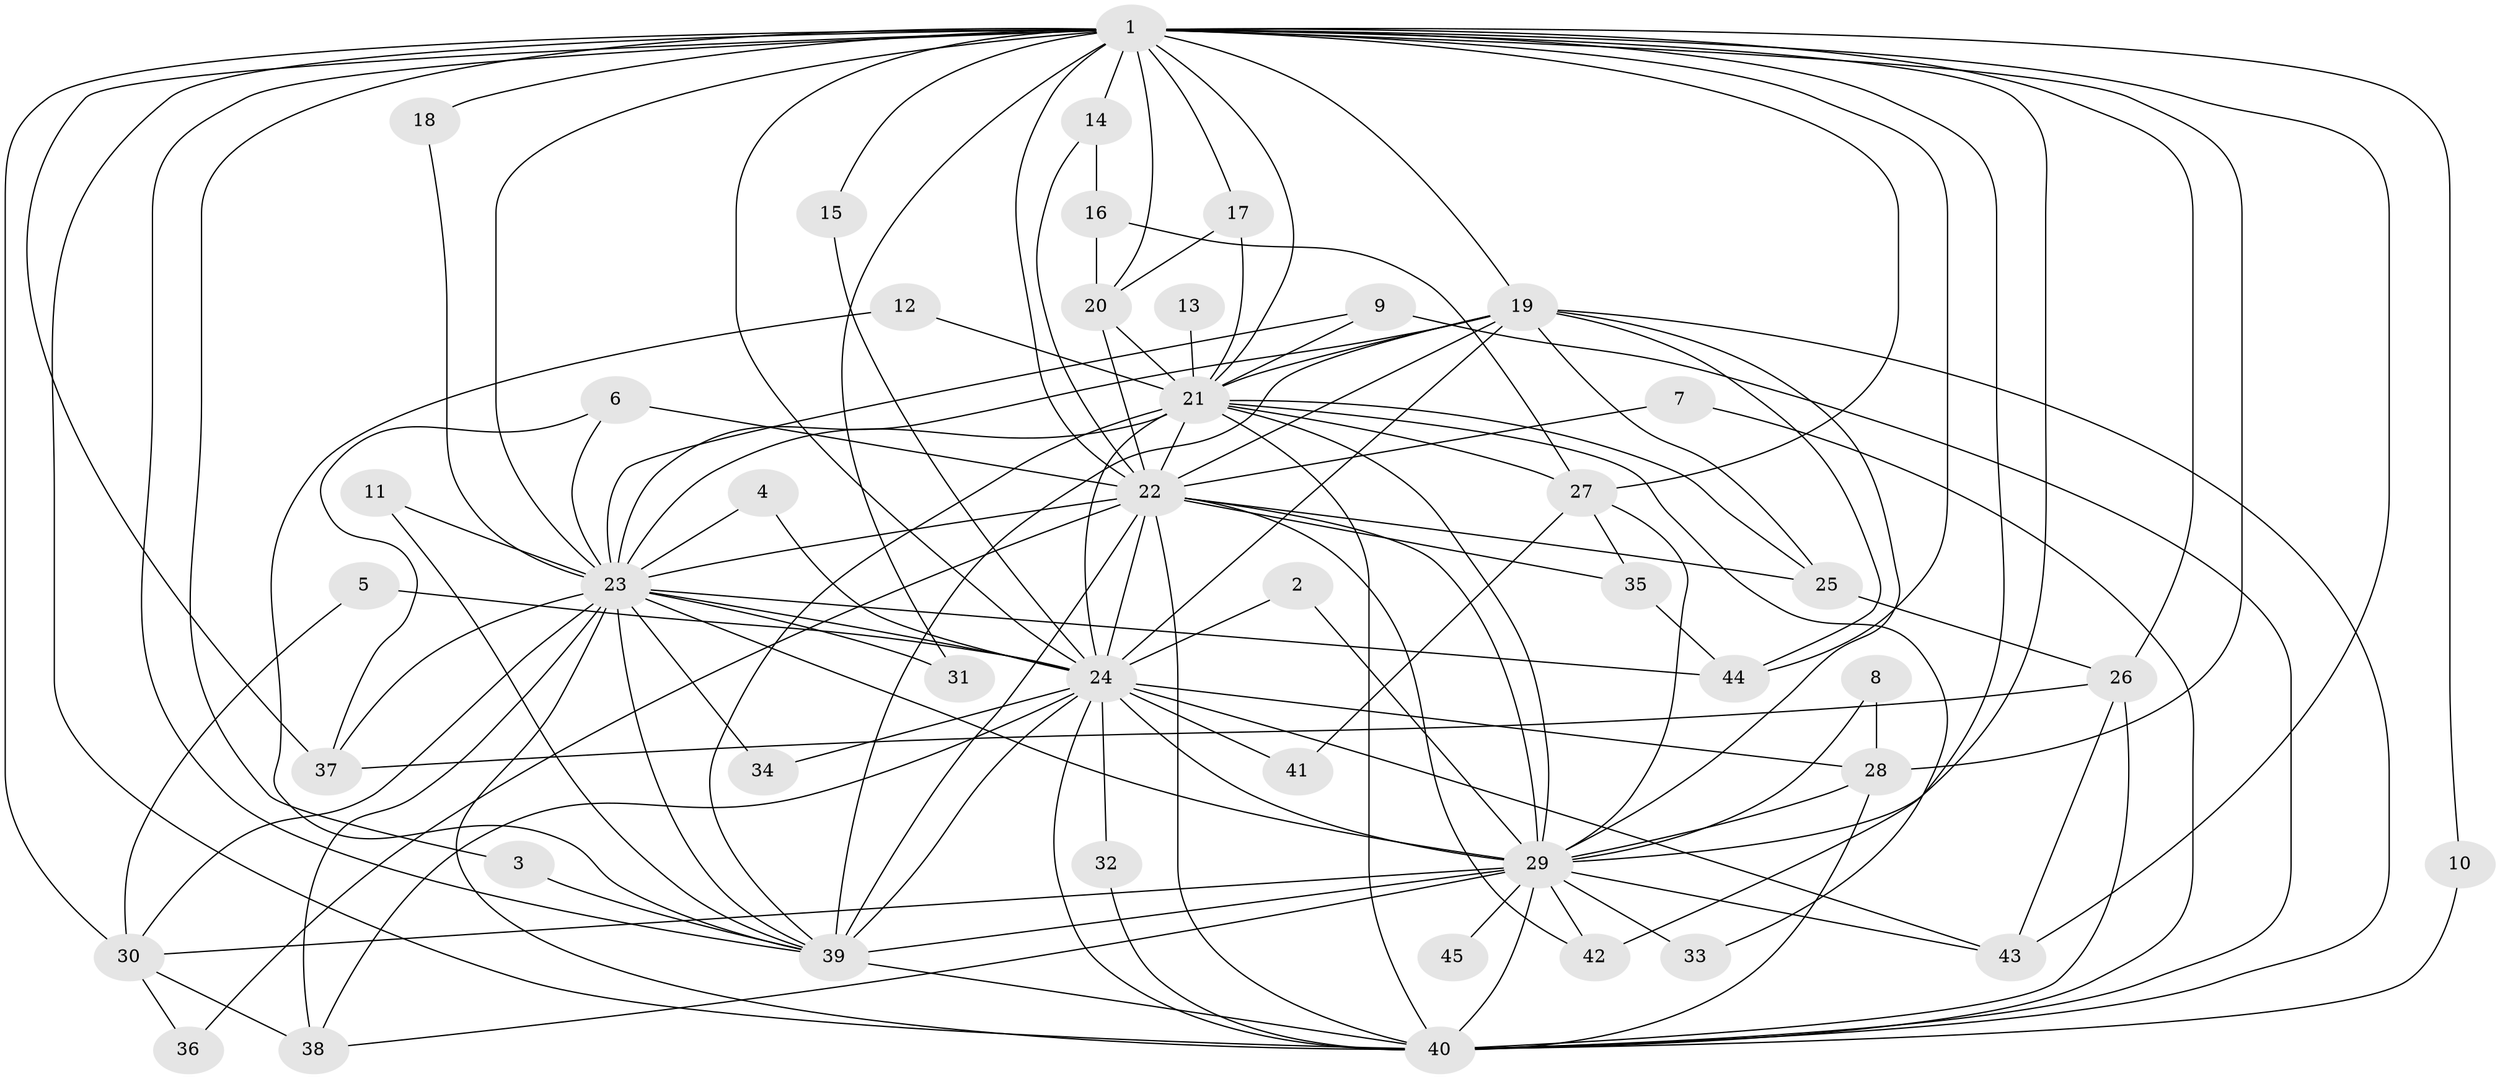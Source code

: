 // original degree distribution, {22: 0.011111111111111112, 19: 0.011111111111111112, 16: 0.011111111111111112, 21: 0.022222222222222223, 25: 0.022222222222222223, 20: 0.011111111111111112, 18: 0.011111111111111112, 13: 0.011111111111111112, 4: 0.1, 3: 0.14444444444444443, 5: 0.022222222222222223, 6: 0.022222222222222223, 2: 0.5888888888888889, 7: 0.011111111111111112}
// Generated by graph-tools (version 1.1) at 2025/25/03/09/25 03:25:43]
// undirected, 45 vertices, 125 edges
graph export_dot {
graph [start="1"]
  node [color=gray90,style=filled];
  1;
  2;
  3;
  4;
  5;
  6;
  7;
  8;
  9;
  10;
  11;
  12;
  13;
  14;
  15;
  16;
  17;
  18;
  19;
  20;
  21;
  22;
  23;
  24;
  25;
  26;
  27;
  28;
  29;
  30;
  31;
  32;
  33;
  34;
  35;
  36;
  37;
  38;
  39;
  40;
  41;
  42;
  43;
  44;
  45;
  1 -- 3 [weight=1.0];
  1 -- 10 [weight=1.0];
  1 -- 14 [weight=2.0];
  1 -- 15 [weight=1.0];
  1 -- 17 [weight=1.0];
  1 -- 18 [weight=1.0];
  1 -- 19 [weight=2.0];
  1 -- 20 [weight=1.0];
  1 -- 21 [weight=3.0];
  1 -- 22 [weight=2.0];
  1 -- 23 [weight=2.0];
  1 -- 24 [weight=2.0];
  1 -- 26 [weight=2.0];
  1 -- 27 [weight=1.0];
  1 -- 28 [weight=2.0];
  1 -- 29 [weight=2.0];
  1 -- 30 [weight=2.0];
  1 -- 31 [weight=1.0];
  1 -- 37 [weight=1.0];
  1 -- 39 [weight=2.0];
  1 -- 40 [weight=2.0];
  1 -- 42 [weight=1.0];
  1 -- 43 [weight=1.0];
  1 -- 44 [weight=2.0];
  2 -- 24 [weight=1.0];
  2 -- 29 [weight=1.0];
  3 -- 39 [weight=1.0];
  4 -- 23 [weight=1.0];
  4 -- 24 [weight=1.0];
  5 -- 24 [weight=1.0];
  5 -- 30 [weight=1.0];
  6 -- 22 [weight=1.0];
  6 -- 23 [weight=1.0];
  6 -- 37 [weight=1.0];
  7 -- 22 [weight=1.0];
  7 -- 40 [weight=1.0];
  8 -- 28 [weight=1.0];
  8 -- 29 [weight=1.0];
  9 -- 21 [weight=1.0];
  9 -- 23 [weight=1.0];
  9 -- 40 [weight=1.0];
  10 -- 40 [weight=1.0];
  11 -- 23 [weight=1.0];
  11 -- 39 [weight=1.0];
  12 -- 21 [weight=1.0];
  12 -- 39 [weight=1.0];
  13 -- 21 [weight=1.0];
  14 -- 16 [weight=1.0];
  14 -- 22 [weight=1.0];
  15 -- 24 [weight=1.0];
  16 -- 20 [weight=1.0];
  16 -- 27 [weight=1.0];
  17 -- 20 [weight=1.0];
  17 -- 21 [weight=1.0];
  18 -- 23 [weight=1.0];
  19 -- 21 [weight=1.0];
  19 -- 22 [weight=2.0];
  19 -- 23 [weight=2.0];
  19 -- 24 [weight=1.0];
  19 -- 25 [weight=1.0];
  19 -- 29 [weight=1.0];
  19 -- 39 [weight=1.0];
  19 -- 40 [weight=1.0];
  19 -- 44 [weight=1.0];
  20 -- 21 [weight=1.0];
  20 -- 22 [weight=1.0];
  21 -- 22 [weight=1.0];
  21 -- 23 [weight=2.0];
  21 -- 24 [weight=2.0];
  21 -- 25 [weight=1.0];
  21 -- 27 [weight=1.0];
  21 -- 29 [weight=1.0];
  21 -- 33 [weight=1.0];
  21 -- 39 [weight=1.0];
  21 -- 40 [weight=1.0];
  22 -- 23 [weight=1.0];
  22 -- 24 [weight=2.0];
  22 -- 25 [weight=1.0];
  22 -- 29 [weight=1.0];
  22 -- 35 [weight=1.0];
  22 -- 36 [weight=1.0];
  22 -- 39 [weight=2.0];
  22 -- 40 [weight=2.0];
  22 -- 42 [weight=1.0];
  23 -- 24 [weight=1.0];
  23 -- 29 [weight=2.0];
  23 -- 30 [weight=1.0];
  23 -- 31 [weight=1.0];
  23 -- 34 [weight=1.0];
  23 -- 37 [weight=1.0];
  23 -- 38 [weight=1.0];
  23 -- 39 [weight=2.0];
  23 -- 40 [weight=2.0];
  23 -- 44 [weight=1.0];
  24 -- 28 [weight=1.0];
  24 -- 29 [weight=1.0];
  24 -- 32 [weight=1.0];
  24 -- 34 [weight=1.0];
  24 -- 38 [weight=1.0];
  24 -- 39 [weight=1.0];
  24 -- 40 [weight=1.0];
  24 -- 41 [weight=1.0];
  24 -- 43 [weight=1.0];
  25 -- 26 [weight=1.0];
  26 -- 37 [weight=1.0];
  26 -- 40 [weight=2.0];
  26 -- 43 [weight=1.0];
  27 -- 29 [weight=2.0];
  27 -- 35 [weight=1.0];
  27 -- 41 [weight=1.0];
  28 -- 29 [weight=1.0];
  28 -- 40 [weight=2.0];
  29 -- 30 [weight=1.0];
  29 -- 33 [weight=1.0];
  29 -- 38 [weight=1.0];
  29 -- 39 [weight=4.0];
  29 -- 40 [weight=2.0];
  29 -- 42 [weight=1.0];
  29 -- 43 [weight=1.0];
  29 -- 45 [weight=1.0];
  30 -- 36 [weight=1.0];
  30 -- 38 [weight=1.0];
  32 -- 40 [weight=1.0];
  35 -- 44 [weight=1.0];
  39 -- 40 [weight=1.0];
}
